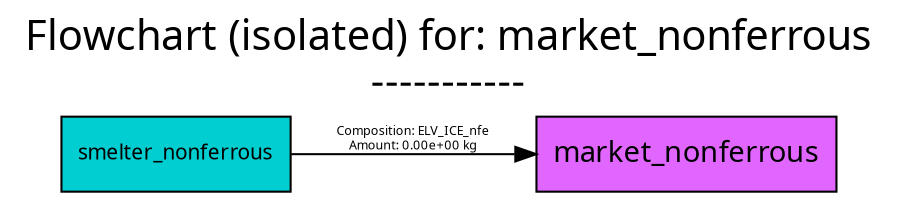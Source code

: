 digraph {
	graph [bb="0,0,383,88",
		font=Cabin,
		fontname=Cabin,
		fontsize=20,
		label="Flowchart (isolated) for: market_nonferrous
-----------",
		labeljust=c,
		labelloc=tc,
		lheight=0.61,
		lp="191.5,62",
		lwidth=5.10,
		nodesep=0.6,
		rankdir=LR,
		ranksep=0.6
	];
	node [label="\N"];
	market_nonferrous	[fillcolor=mediumorchid1,
		fontname=Cabin,
		fontsize=14,
		height=0.5,
		pos="297.5,18",
		shape=box,
		style=filled,
		width=1.8194];
	smelter_nonferrous	[fillcolor=darkturquoise,
		fontname=Cabin,
		fontsize=10,
		height=0.5,
		pos="70,18",
		shape=box,
		style=filled,
		width=1.3889];
	smelter_nonferrous -> market_nonferrous	[color=black,
		fontname=Cabin,
		fontsize=6,
		label="Composition: ELV_ICE_nfe
Amount: 0.00e+00 kg",
		lp="176,25",
		pos="e,231.97,18 120.21,18 149.92,18 188.38,18 221.78,18"];
}
